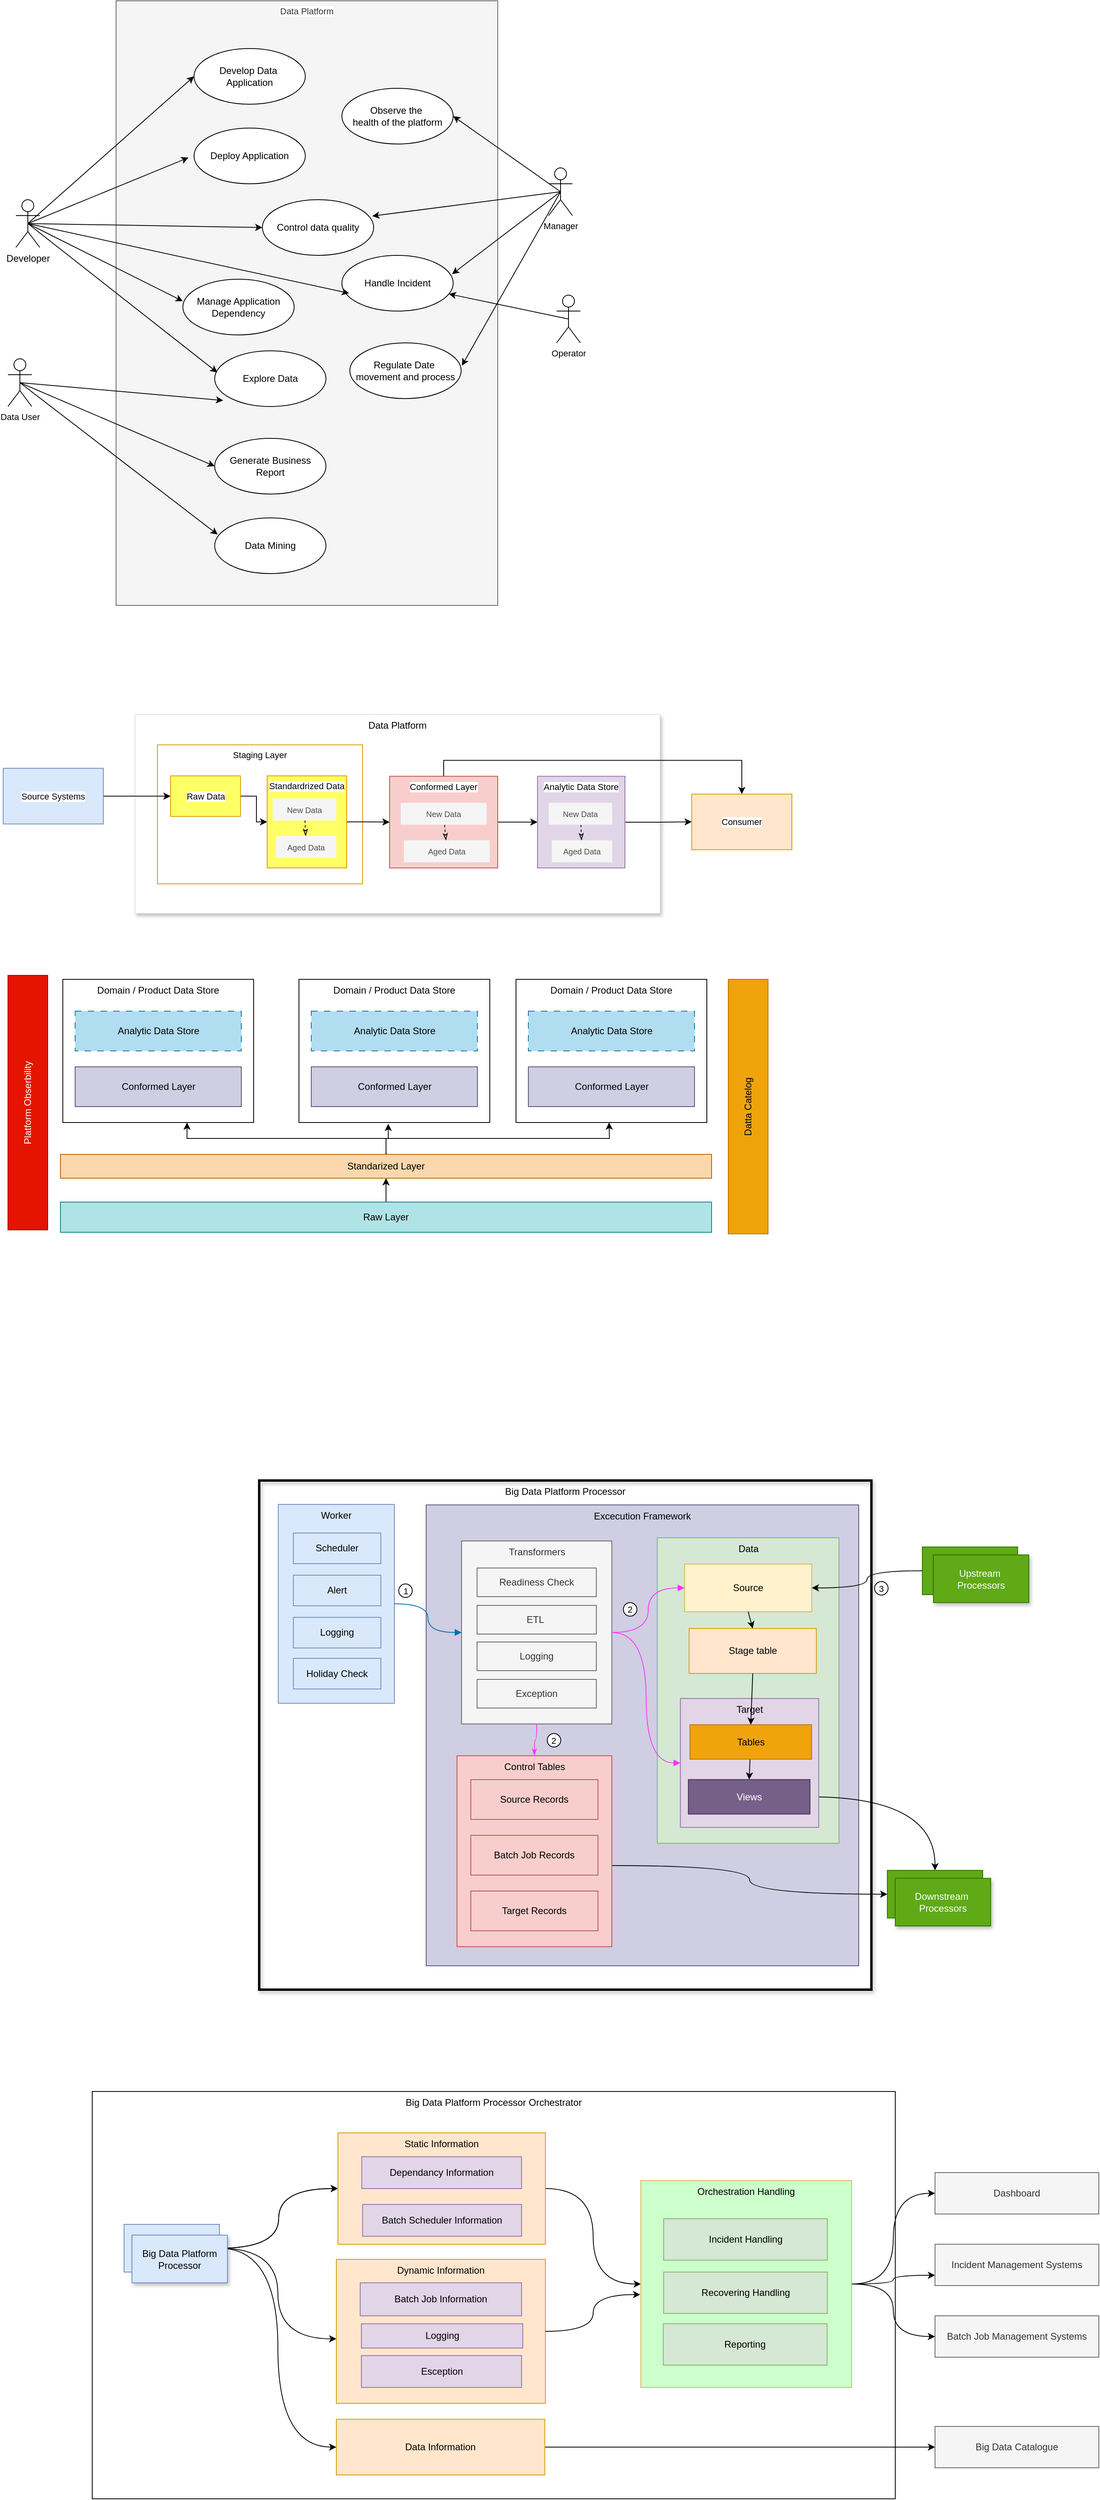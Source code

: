 <mxfile version="27.0.3">
  <diagram name="第 1 页" id="Cfy5hXthvsKqwcoe-ikN">
    <mxGraphModel dx="1500" dy="596" grid="1" gridSize="10" guides="1" tooltips="1" connect="1" arrows="1" fold="1" page="1" pageScale="1" pageWidth="827" pageHeight="1169" math="0" shadow="0">
      <root>
        <mxCell id="0" />
        <mxCell id="1" parent="0" />
        <mxCell id="tkd0JvgktnnyZnYoLTQt-20" value="Big Data Platform Processor Orchestrator" style="rounded=0;whiteSpace=wrap;html=1;verticalAlign=top;" vertex="1" parent="1">
          <mxGeometry x="160" y="2648" width="1010" height="512" as="geometry" />
        </mxCell>
        <mxCell id="3cbW1mIkxuYeC1IMrp6c-5" value="Big Data Platform Processor" style="rounded=0;whiteSpace=wrap;html=1;verticalAlign=top;fillColor=none;strokeWidth=3;shadow=1;glass=0;" parent="1" vertex="1">
          <mxGeometry x="370" y="1880" width="770" height="640" as="geometry" />
        </mxCell>
        <mxCell id="6UHVuaGrWCz1YnEDn-E8-2" value="Excecution Framework" style="rounded=0;whiteSpace=wrap;html=1;fillColor=#d0cee2;strokeColor=#56517e;verticalAlign=top;" parent="1" vertex="1">
          <mxGeometry x="580" y="1910.64" width="544.01" height="579.36" as="geometry" />
        </mxCell>
        <mxCell id="s3KDooNY9Id1NIxIKRfR-11" value="Data" style="rounded=0;whiteSpace=wrap;html=1;fillColor=#d5e8d4;strokeColor=#82b366;verticalAlign=top;" parent="1" vertex="1">
          <mxGeometry x="870.75" y="1952" width="228.5" height="384" as="geometry" />
        </mxCell>
        <mxCell id="LPsfI7QCcGYfZqU7F5Cg-12" value="Data Platform" style="rounded=0;whiteSpace=wrap;html=1;verticalAlign=top;strokeColor=#E6E6E6;shadow=1;" parent="1" vertex="1">
          <mxGeometry x="214" y="916.94" width="660" height="250" as="geometry" />
        </mxCell>
        <mxCell id="NjBOjvmUIAoxbCZeAJ4J-41" value="Staging Layer" style="whiteSpace=wrap;html=1;fontSize=11;fillColor=none;strokeColor=#d79b00;rounded=0;labelBackgroundColor=default;verticalAlign=top;" parent="1" vertex="1">
          <mxGeometry x="242" y="955.25" width="258" height="174.75" as="geometry" />
        </mxCell>
        <mxCell id="NjBOjvmUIAoxbCZeAJ4J-38" value="Data Platform" style="rounded=0;whiteSpace=wrap;html=1;fontFamily=Helvetica;fontSize=11;fontColor=#333333;labelBackgroundColor=default;fillColor=#f5f5f5;strokeColor=#666666;verticalAlign=top;" parent="1" vertex="1">
          <mxGeometry x="190" y="20" width="480" height="760" as="geometry" />
        </mxCell>
        <mxCell id="NjBOjvmUIAoxbCZeAJ4J-2" value="Develop Data&amp;nbsp;&lt;div&gt;Application&lt;br&gt;&lt;/div&gt;" style="ellipse;whiteSpace=wrap;html=1;" parent="1" vertex="1">
          <mxGeometry x="288" y="80" width="140" height="70" as="geometry" />
        </mxCell>
        <mxCell id="NjBOjvmUIAoxbCZeAJ4J-4" value="Observe the&amp;nbsp;&lt;div&gt;health of the platform&lt;/div&gt;" style="ellipse;whiteSpace=wrap;html=1;" parent="1" vertex="1">
          <mxGeometry x="474" y="130" width="140" height="70" as="geometry" />
        </mxCell>
        <mxCell id="NjBOjvmUIAoxbCZeAJ4J-7" style="rounded=0;orthogonalLoop=1;jettySize=auto;html=1;exitX=0.5;exitY=0.5;exitDx=0;exitDy=0;exitPerimeter=0;entryX=0;entryY=0.5;entryDx=0;entryDy=0;" parent="1" source="NjBOjvmUIAoxbCZeAJ4J-5" target="NjBOjvmUIAoxbCZeAJ4J-2" edge="1">
          <mxGeometry relative="1" as="geometry" />
        </mxCell>
        <mxCell id="NjBOjvmUIAoxbCZeAJ4J-27" style="edgeStyle=none;shape=connector;rounded=0;orthogonalLoop=1;jettySize=auto;html=1;exitX=0.5;exitY=0.5;exitDx=0;exitDy=0;exitPerimeter=0;entryX=0;entryY=0.5;entryDx=0;entryDy=0;strokeColor=default;align=center;verticalAlign=middle;fontFamily=Helvetica;fontSize=11;fontColor=default;labelBackgroundColor=default;endArrow=classic;" parent="1" source="NjBOjvmUIAoxbCZeAJ4J-5" target="NjBOjvmUIAoxbCZeAJ4J-25" edge="1">
          <mxGeometry relative="1" as="geometry" />
        </mxCell>
        <mxCell id="NjBOjvmUIAoxbCZeAJ4J-5" value="Developer" style="shape=umlActor;html=1;verticalLabelPosition=bottom;verticalAlign=top;align=center;" parent="1" vertex="1">
          <mxGeometry x="64" y="270" width="30" height="60" as="geometry" />
        </mxCell>
        <mxCell id="NjBOjvmUIAoxbCZeAJ4J-8" value="Deploy Application" style="ellipse;whiteSpace=wrap;html=1;" parent="1" vertex="1">
          <mxGeometry x="288" y="180" width="140" height="70" as="geometry" />
        </mxCell>
        <mxCell id="NjBOjvmUIAoxbCZeAJ4J-9" style="rounded=0;orthogonalLoop=1;jettySize=auto;html=1;exitX=0.5;exitY=0.5;exitDx=0;exitDy=0;exitPerimeter=0;entryX=-0.05;entryY=0.531;entryDx=0;entryDy=0;entryPerimeter=0;" parent="1" source="NjBOjvmUIAoxbCZeAJ4J-5" target="NjBOjvmUIAoxbCZeAJ4J-8" edge="1">
          <mxGeometry relative="1" as="geometry" />
        </mxCell>
        <mxCell id="NjBOjvmUIAoxbCZeAJ4J-11" style="edgeStyle=none;shape=connector;rounded=0;orthogonalLoop=1;jettySize=auto;html=1;exitX=0.5;exitY=0.5;exitDx=0;exitDy=0;exitPerimeter=0;entryX=1;entryY=0.5;entryDx=0;entryDy=0;strokeColor=default;align=center;verticalAlign=middle;fontFamily=Helvetica;fontSize=11;fontColor=default;labelBackgroundColor=default;endArrow=classic;" parent="1" source="NjBOjvmUIAoxbCZeAJ4J-10" target="NjBOjvmUIAoxbCZeAJ4J-4" edge="1">
          <mxGeometry relative="1" as="geometry" />
        </mxCell>
        <mxCell id="NjBOjvmUIAoxbCZeAJ4J-10" value="Manager" style="shape=umlActor;html=1;verticalLabelPosition=bottom;verticalAlign=top;align=center;fontFamily=Helvetica;fontSize=11;fontColor=default;labelBackgroundColor=default;" parent="1" vertex="1">
          <mxGeometry x="734" y="230" width="30" height="60" as="geometry" />
        </mxCell>
        <mxCell id="NjBOjvmUIAoxbCZeAJ4J-12" value="Handle Incident" style="ellipse;whiteSpace=wrap;html=1;" parent="1" vertex="1">
          <mxGeometry x="474" y="340" width="140" height="70" as="geometry" />
        </mxCell>
        <mxCell id="NjBOjvmUIAoxbCZeAJ4J-13" style="edgeStyle=none;shape=connector;rounded=0;orthogonalLoop=1;jettySize=auto;html=1;exitX=0.5;exitY=0.5;exitDx=0;exitDy=0;exitPerimeter=0;entryX=0.99;entryY=0.337;entryDx=0;entryDy=0;entryPerimeter=0;strokeColor=default;align=center;verticalAlign=middle;fontFamily=Helvetica;fontSize=11;fontColor=default;labelBackgroundColor=default;endArrow=classic;" parent="1" source="NjBOjvmUIAoxbCZeAJ4J-10" target="NjBOjvmUIAoxbCZeAJ4J-12" edge="1">
          <mxGeometry relative="1" as="geometry" />
        </mxCell>
        <mxCell id="NjBOjvmUIAoxbCZeAJ4J-14" style="edgeStyle=none;shape=connector;rounded=0;orthogonalLoop=1;jettySize=auto;html=1;exitX=0.5;exitY=0.5;exitDx=0;exitDy=0;exitPerimeter=0;entryX=0.064;entryY=0.68;entryDx=0;entryDy=0;entryPerimeter=0;strokeColor=default;align=center;verticalAlign=middle;fontFamily=Helvetica;fontSize=11;fontColor=default;labelBackgroundColor=default;endArrow=classic;" parent="1" source="NjBOjvmUIAoxbCZeAJ4J-5" target="NjBOjvmUIAoxbCZeAJ4J-12" edge="1">
          <mxGeometry relative="1" as="geometry" />
        </mxCell>
        <mxCell id="NjBOjvmUIAoxbCZeAJ4J-15" value="Operator" style="shape=umlActor;html=1;verticalLabelPosition=bottom;verticalAlign=top;align=center;fontFamily=Helvetica;fontSize=11;fontColor=default;labelBackgroundColor=default;" parent="1" vertex="1">
          <mxGeometry x="744" y="390" width="30" height="60" as="geometry" />
        </mxCell>
        <mxCell id="NjBOjvmUIAoxbCZeAJ4J-18" style="edgeStyle=none;shape=connector;rounded=0;orthogonalLoop=1;jettySize=auto;html=1;exitX=0.5;exitY=0.5;exitDx=0;exitDy=0;exitPerimeter=0;strokeColor=default;align=center;verticalAlign=middle;fontFamily=Helvetica;fontSize=11;fontColor=default;labelBackgroundColor=default;endArrow=classic;" parent="1" source="NjBOjvmUIAoxbCZeAJ4J-15" target="NjBOjvmUIAoxbCZeAJ4J-12" edge="1">
          <mxGeometry relative="1" as="geometry" />
        </mxCell>
        <mxCell id="NjBOjvmUIAoxbCZeAJ4J-30" style="edgeStyle=none;shape=connector;rounded=0;orthogonalLoop=1;jettySize=auto;html=1;exitX=0.5;exitY=0.5;exitDx=0;exitDy=0;exitPerimeter=0;entryX=0;entryY=0.5;entryDx=0;entryDy=0;strokeColor=default;align=center;verticalAlign=middle;fontFamily=Helvetica;fontSize=11;fontColor=default;labelBackgroundColor=default;endArrow=classic;" parent="1" source="NjBOjvmUIAoxbCZeAJ4J-19" target="NjBOjvmUIAoxbCZeAJ4J-29" edge="1">
          <mxGeometry relative="1" as="geometry" />
        </mxCell>
        <mxCell id="NjBOjvmUIAoxbCZeAJ4J-19" value="Data User" style="shape=umlActor;html=1;verticalLabelPosition=bottom;verticalAlign=top;align=center;fontFamily=Helvetica;fontSize=11;fontColor=default;labelBackgroundColor=default;" parent="1" vertex="1">
          <mxGeometry x="54" y="470" width="30" height="60" as="geometry" />
        </mxCell>
        <mxCell id="NjBOjvmUIAoxbCZeAJ4J-20" value="Explore Data" style="ellipse;whiteSpace=wrap;html=1;" parent="1" vertex="1">
          <mxGeometry x="314" y="460" width="140" height="70" as="geometry" />
        </mxCell>
        <mxCell id="NjBOjvmUIAoxbCZeAJ4J-21" style="edgeStyle=none;shape=connector;rounded=0;orthogonalLoop=1;jettySize=auto;html=1;exitX=0.5;exitY=0.5;exitDx=0;exitDy=0;exitPerimeter=0;entryX=0.024;entryY=0.389;entryDx=0;entryDy=0;entryPerimeter=0;strokeColor=default;align=center;verticalAlign=middle;fontFamily=Helvetica;fontSize=11;fontColor=default;labelBackgroundColor=default;endArrow=classic;" parent="1" source="NjBOjvmUIAoxbCZeAJ4J-5" target="NjBOjvmUIAoxbCZeAJ4J-20" edge="1">
          <mxGeometry relative="1" as="geometry" />
        </mxCell>
        <mxCell id="NjBOjvmUIAoxbCZeAJ4J-22" style="edgeStyle=none;shape=connector;rounded=0;orthogonalLoop=1;jettySize=auto;html=1;exitX=0.5;exitY=0.5;exitDx=0;exitDy=0;exitPerimeter=0;entryX=0.076;entryY=0.891;entryDx=0;entryDy=0;entryPerimeter=0;strokeColor=default;align=center;verticalAlign=middle;fontFamily=Helvetica;fontSize=11;fontColor=default;labelBackgroundColor=default;endArrow=classic;" parent="1" source="NjBOjvmUIAoxbCZeAJ4J-19" target="NjBOjvmUIAoxbCZeAJ4J-20" edge="1">
          <mxGeometry relative="1" as="geometry" />
        </mxCell>
        <mxCell id="NjBOjvmUIAoxbCZeAJ4J-23" value="Manage Application&lt;div&gt;Dependency&lt;/div&gt;" style="ellipse;whiteSpace=wrap;html=1;" parent="1" vertex="1">
          <mxGeometry x="274" y="370" width="140" height="70" as="geometry" />
        </mxCell>
        <mxCell id="NjBOjvmUIAoxbCZeAJ4J-24" style="edgeStyle=none;shape=connector;rounded=0;orthogonalLoop=1;jettySize=auto;html=1;exitX=0.5;exitY=0.5;exitDx=0;exitDy=0;exitPerimeter=0;entryX=-0.001;entryY=0.394;entryDx=0;entryDy=0;entryPerimeter=0;strokeColor=default;align=center;verticalAlign=middle;fontFamily=Helvetica;fontSize=11;fontColor=default;labelBackgroundColor=default;endArrow=classic;" parent="1" source="NjBOjvmUIAoxbCZeAJ4J-5" target="NjBOjvmUIAoxbCZeAJ4J-23" edge="1">
          <mxGeometry relative="1" as="geometry" />
        </mxCell>
        <mxCell id="NjBOjvmUIAoxbCZeAJ4J-25" value="Control data quality" style="ellipse;whiteSpace=wrap;html=1;" parent="1" vertex="1">
          <mxGeometry x="374" y="270" width="140" height="70" as="geometry" />
        </mxCell>
        <mxCell id="NjBOjvmUIAoxbCZeAJ4J-28" style="edgeStyle=none;shape=connector;rounded=0;orthogonalLoop=1;jettySize=auto;html=1;exitX=0.5;exitY=0.5;exitDx=0;exitDy=0;exitPerimeter=0;entryX=0.987;entryY=0.294;entryDx=0;entryDy=0;entryPerimeter=0;strokeColor=default;align=center;verticalAlign=middle;fontFamily=Helvetica;fontSize=11;fontColor=default;labelBackgroundColor=default;endArrow=classic;" parent="1" source="NjBOjvmUIAoxbCZeAJ4J-10" target="NjBOjvmUIAoxbCZeAJ4J-25" edge="1">
          <mxGeometry relative="1" as="geometry" />
        </mxCell>
        <mxCell id="NjBOjvmUIAoxbCZeAJ4J-29" value="Generate Business&lt;div&gt;Report&lt;/div&gt;" style="ellipse;whiteSpace=wrap;html=1;" parent="1" vertex="1">
          <mxGeometry x="314" y="570" width="140" height="70" as="geometry" />
        </mxCell>
        <mxCell id="NjBOjvmUIAoxbCZeAJ4J-31" value="Data Mining" style="ellipse;whiteSpace=wrap;html=1;" parent="1" vertex="1">
          <mxGeometry x="314" y="670" width="140" height="70" as="geometry" />
        </mxCell>
        <mxCell id="NjBOjvmUIAoxbCZeAJ4J-32" style="edgeStyle=none;shape=connector;rounded=0;orthogonalLoop=1;jettySize=auto;html=1;exitX=0.5;exitY=0.5;exitDx=0;exitDy=0;exitPerimeter=0;entryX=0.027;entryY=0.3;entryDx=0;entryDy=0;entryPerimeter=0;strokeColor=default;align=center;verticalAlign=middle;fontFamily=Helvetica;fontSize=11;fontColor=default;labelBackgroundColor=default;endArrow=classic;" parent="1" source="NjBOjvmUIAoxbCZeAJ4J-19" target="NjBOjvmUIAoxbCZeAJ4J-31" edge="1">
          <mxGeometry relative="1" as="geometry" />
        </mxCell>
        <mxCell id="NjBOjvmUIAoxbCZeAJ4J-33" value="Regulate Date&amp;nbsp;&lt;div&gt;movement and process&lt;/div&gt;" style="ellipse;whiteSpace=wrap;html=1;" parent="1" vertex="1">
          <mxGeometry x="484" y="450" width="140" height="70" as="geometry" />
        </mxCell>
        <mxCell id="NjBOjvmUIAoxbCZeAJ4J-34" style="edgeStyle=none;shape=connector;rounded=0;orthogonalLoop=1;jettySize=auto;html=1;exitX=0.5;exitY=0.5;exitDx=0;exitDy=0;exitPerimeter=0;entryX=1.007;entryY=0.409;entryDx=0;entryDy=0;entryPerimeter=0;strokeColor=default;align=center;verticalAlign=middle;fontFamily=Helvetica;fontSize=11;fontColor=default;labelBackgroundColor=default;endArrow=classic;" parent="1" source="NjBOjvmUIAoxbCZeAJ4J-10" target="NjBOjvmUIAoxbCZeAJ4J-33" edge="1">
          <mxGeometry relative="1" as="geometry" />
        </mxCell>
        <mxCell id="NjBOjvmUIAoxbCZeAJ4J-42" value="" style="edgeStyle=none;shape=connector;rounded=0;orthogonalLoop=1;jettySize=auto;html=1;strokeColor=default;align=center;verticalAlign=middle;fontFamily=Helvetica;fontSize=11;fontColor=default;labelBackgroundColor=default;endArrow=classic;entryX=0;entryY=0.5;entryDx=0;entryDy=0;exitX=1;exitY=0.5;exitDx=0;exitDy=0;" parent="1" source="NjBOjvmUIAoxbCZeAJ4J-39" target="LPsfI7QCcGYfZqU7F5Cg-1" edge="1">
          <mxGeometry relative="1" as="geometry" />
        </mxCell>
        <mxCell id="NjBOjvmUIAoxbCZeAJ4J-39" value="Source Systems" style="rounded=0;whiteSpace=wrap;html=1;fontFamily=Helvetica;fontSize=11;labelBackgroundColor=default;fillColor=#dae8fc;strokeColor=#6c8ebf;" parent="1" vertex="1">
          <mxGeometry x="48" y="984.75" width="126" height="70" as="geometry" />
        </mxCell>
        <mxCell id="LPsfI7QCcGYfZqU7F5Cg-3" style="edgeStyle=orthogonalEdgeStyle;rounded=0;orthogonalLoop=1;jettySize=auto;html=1;exitX=1;exitY=0.5;exitDx=0;exitDy=0;entryX=0;entryY=0.5;entryDx=0;entryDy=0;" parent="1" source="LPsfI7QCcGYfZqU7F5Cg-1" target="LPsfI7QCcGYfZqU7F5Cg-2" edge="1">
          <mxGeometry relative="1" as="geometry" />
        </mxCell>
        <mxCell id="LPsfI7QCcGYfZqU7F5Cg-1" value="Raw Data" style="whiteSpace=wrap;html=1;fontSize=11;fillColor=#FFFF66;strokeColor=#d79b00;rounded=0;labelBackgroundColor=default;verticalAlign=middle;" parent="1" vertex="1">
          <mxGeometry x="258.5" y="994.25" width="88" height="51" as="geometry" />
        </mxCell>
        <mxCell id="LPsfI7QCcGYfZqU7F5Cg-6" style="edgeStyle=orthogonalEdgeStyle;rounded=0;orthogonalLoop=1;jettySize=auto;html=1;exitX=1;exitY=0.5;exitDx=0;exitDy=0;entryX=0;entryY=0.5;entryDx=0;entryDy=0;" parent="1" source="LPsfI7QCcGYfZqU7F5Cg-2" target="LPsfI7QCcGYfZqU7F5Cg-5" edge="1">
          <mxGeometry relative="1" as="geometry" />
        </mxCell>
        <mxCell id="LPsfI7QCcGYfZqU7F5Cg-2" value="Standardrized Data" style="whiteSpace=wrap;html=1;fontSize=11;fillColor=#FFFF66;strokeColor=#d79b00;rounded=0;labelBackgroundColor=default;verticalAlign=top;" parent="1" vertex="1">
          <mxGeometry x="380" y="994.25" width="100" height="115.75" as="geometry" />
        </mxCell>
        <mxCell id="LPsfI7QCcGYfZqU7F5Cg-9" value="" style="edgeStyle=orthogonalEdgeStyle;rounded=0;orthogonalLoop=1;jettySize=auto;html=1;" parent="1" source="LPsfI7QCcGYfZqU7F5Cg-5" target="LPsfI7QCcGYfZqU7F5Cg-8" edge="1">
          <mxGeometry relative="1" as="geometry" />
        </mxCell>
        <mxCell id="LPsfI7QCcGYfZqU7F5Cg-13" style="edgeStyle=orthogonalEdgeStyle;rounded=0;orthogonalLoop=1;jettySize=auto;html=1;exitX=0.5;exitY=0;exitDx=0;exitDy=0;entryX=0.5;entryY=0;entryDx=0;entryDy=0;" parent="1" source="LPsfI7QCcGYfZqU7F5Cg-5" target="LPsfI7QCcGYfZqU7F5Cg-10" edge="1">
          <mxGeometry relative="1" as="geometry" />
        </mxCell>
        <mxCell id="LPsfI7QCcGYfZqU7F5Cg-5" value="Conformed Layer" style="rounded=0;whiteSpace=wrap;html=1;fontFamily=Helvetica;fontSize=11;labelBackgroundColor=default;fillColor=#f8cecc;strokeColor=#b85450;verticalAlign=top;" parent="1" vertex="1">
          <mxGeometry x="534" y="994.75" width="136" height="115.25" as="geometry" />
        </mxCell>
        <mxCell id="LPsfI7QCcGYfZqU7F5Cg-11" value="" style="edgeStyle=orthogonalEdgeStyle;rounded=0;orthogonalLoop=1;jettySize=auto;html=1;" parent="1" source="LPsfI7QCcGYfZqU7F5Cg-8" target="LPsfI7QCcGYfZqU7F5Cg-10" edge="1">
          <mxGeometry relative="1" as="geometry" />
        </mxCell>
        <mxCell id="LPsfI7QCcGYfZqU7F5Cg-8" value="Analytic Data Store" style="rounded=0;whiteSpace=wrap;html=1;fontFamily=Helvetica;fontSize=11;labelBackgroundColor=default;fillColor=#e1d5e7;strokeColor=#9673a6;verticalAlign=top;" parent="1" vertex="1">
          <mxGeometry x="720" y="994.75" width="110" height="115.25" as="geometry" />
        </mxCell>
        <mxCell id="LPsfI7QCcGYfZqU7F5Cg-10" value="Consumer" style="rounded=0;whiteSpace=wrap;html=1;fontFamily=Helvetica;fontSize=11;labelBackgroundColor=default;fillColor=#ffe6cc;strokeColor=#d79b00;" parent="1" vertex="1">
          <mxGeometry x="914" y="1017.13" width="126" height="70" as="geometry" />
        </mxCell>
        <mxCell id="LPsfI7QCcGYfZqU7F5Cg-20" value="" style="group" parent="1" vertex="1" connectable="0">
          <mxGeometry x="123" y="1250" width="240" height="180" as="geometry" />
        </mxCell>
        <mxCell id="LPsfI7QCcGYfZqU7F5Cg-19" value="Domain / Product Data Store" style="rounded=0;whiteSpace=wrap;html=1;verticalAlign=top;" parent="LPsfI7QCcGYfZqU7F5Cg-20" vertex="1">
          <mxGeometry width="240" height="180" as="geometry" />
        </mxCell>
        <mxCell id="LPsfI7QCcGYfZqU7F5Cg-16" value="Analytic Data Store" style="rounded=1;whiteSpace=wrap;html=1;arcSize=0;fillColor=#b1ddf0;strokeColor=#10739e;dashed=1;dashPattern=8 8;" parent="LPsfI7QCcGYfZqU7F5Cg-20" vertex="1">
          <mxGeometry x="15.5" y="40" width="209" height="50" as="geometry" />
        </mxCell>
        <mxCell id="LPsfI7QCcGYfZqU7F5Cg-17" value="Conformed Layer" style="rounded=1;whiteSpace=wrap;html=1;arcSize=0;fillColor=#d0cee2;strokeColor=#56517e;" parent="LPsfI7QCcGYfZqU7F5Cg-20" vertex="1">
          <mxGeometry x="15.5" y="110" width="209" height="50" as="geometry" />
        </mxCell>
        <mxCell id="LPsfI7QCcGYfZqU7F5Cg-23" style="edgeStyle=orthogonalEdgeStyle;rounded=0;orthogonalLoop=1;jettySize=auto;html=1;entryX=0.5;entryY=1;entryDx=0;entryDy=0;" parent="1" source="LPsfI7QCcGYfZqU7F5Cg-21" target="LPsfI7QCcGYfZqU7F5Cg-22" edge="1">
          <mxGeometry relative="1" as="geometry" />
        </mxCell>
        <mxCell id="LPsfI7QCcGYfZqU7F5Cg-21" value="Raw Layer" style="rounded=0;whiteSpace=wrap;html=1;fillColor=#b0e3e6;strokeColor=#0e8088;" parent="1" vertex="1">
          <mxGeometry x="120" y="1530" width="819" height="38" as="geometry" />
        </mxCell>
        <mxCell id="LPsfI7QCcGYfZqU7F5Cg-32" style="edgeStyle=orthogonalEdgeStyle;rounded=0;orthogonalLoop=1;jettySize=auto;html=1;entryX=0.468;entryY=1.009;entryDx=0;entryDy=0;entryPerimeter=0;" parent="1" source="LPsfI7QCcGYfZqU7F5Cg-22" target="LPsfI7QCcGYfZqU7F5Cg-25" edge="1">
          <mxGeometry relative="1" as="geometry">
            <mxPoint x="541" y="1440" as="targetPoint" />
          </mxGeometry>
        </mxCell>
        <mxCell id="LPsfI7QCcGYfZqU7F5Cg-36" style="edgeStyle=orthogonalEdgeStyle;rounded=0;orthogonalLoop=1;jettySize=auto;html=1;" parent="1" source="LPsfI7QCcGYfZqU7F5Cg-22" edge="1">
          <mxGeometry relative="1" as="geometry">
            <mxPoint x="810" y="1430" as="targetPoint" />
          </mxGeometry>
        </mxCell>
        <mxCell id="LPsfI7QCcGYfZqU7F5Cg-22" value="Standarized Layer" style="rounded=0;whiteSpace=wrap;html=1;fillColor=#fad7ac;strokeColor=#b46504;" parent="1" vertex="1">
          <mxGeometry x="120" y="1470" width="819" height="30" as="geometry" />
        </mxCell>
        <mxCell id="LPsfI7QCcGYfZqU7F5Cg-24" value="" style="group" parent="1" vertex="1" connectable="0">
          <mxGeometry x="420" y="1250" width="240" height="180" as="geometry" />
        </mxCell>
        <mxCell id="LPsfI7QCcGYfZqU7F5Cg-25" value="Domain / Product Data Store" style="rounded=0;whiteSpace=wrap;html=1;verticalAlign=top;" parent="LPsfI7QCcGYfZqU7F5Cg-24" vertex="1">
          <mxGeometry width="240" height="180" as="geometry" />
        </mxCell>
        <mxCell id="LPsfI7QCcGYfZqU7F5Cg-26" value="Analytic Data Store" style="rounded=1;whiteSpace=wrap;html=1;arcSize=0;fillColor=#b1ddf0;strokeColor=#10739e;dashed=1;dashPattern=8 8;" parent="LPsfI7QCcGYfZqU7F5Cg-24" vertex="1">
          <mxGeometry x="15.5" y="40" width="209" height="50" as="geometry" />
        </mxCell>
        <mxCell id="LPsfI7QCcGYfZqU7F5Cg-27" value="Conformed Layer" style="rounded=1;whiteSpace=wrap;html=1;arcSize=0;fillColor=#d0cee2;strokeColor=#56517e;" parent="LPsfI7QCcGYfZqU7F5Cg-24" vertex="1">
          <mxGeometry x="15.5" y="110" width="209" height="50" as="geometry" />
        </mxCell>
        <mxCell id="LPsfI7QCcGYfZqU7F5Cg-28" value="" style="group" parent="1" vertex="1" connectable="0">
          <mxGeometry x="693" y="1250" width="240" height="180" as="geometry" />
        </mxCell>
        <mxCell id="LPsfI7QCcGYfZqU7F5Cg-29" value="Domain / Product Data Store" style="rounded=0;whiteSpace=wrap;html=1;verticalAlign=top;" parent="LPsfI7QCcGYfZqU7F5Cg-28" vertex="1">
          <mxGeometry width="240" height="180" as="geometry" />
        </mxCell>
        <mxCell id="LPsfI7QCcGYfZqU7F5Cg-30" value="Analytic Data Store" style="rounded=1;whiteSpace=wrap;html=1;arcSize=0;fillColor=#b1ddf0;strokeColor=#10739e;dashed=1;dashPattern=8 8;" parent="LPsfI7QCcGYfZqU7F5Cg-28" vertex="1">
          <mxGeometry x="15.5" y="40" width="209" height="50" as="geometry" />
        </mxCell>
        <mxCell id="LPsfI7QCcGYfZqU7F5Cg-31" value="Conformed Layer" style="rounded=1;whiteSpace=wrap;html=1;arcSize=0;fillColor=#d0cee2;strokeColor=#56517e;" parent="LPsfI7QCcGYfZqU7F5Cg-28" vertex="1">
          <mxGeometry x="15.5" y="110" width="209" height="50" as="geometry" />
        </mxCell>
        <mxCell id="LPsfI7QCcGYfZqU7F5Cg-33" style="edgeStyle=orthogonalEdgeStyle;rounded=0;orthogonalLoop=1;jettySize=auto;html=1;entryX=0.651;entryY=1;entryDx=0;entryDy=0;entryPerimeter=0;" parent="1" source="LPsfI7QCcGYfZqU7F5Cg-22" target="LPsfI7QCcGYfZqU7F5Cg-19" edge="1">
          <mxGeometry relative="1" as="geometry" />
        </mxCell>
        <mxCell id="j3WEXR2PitJm0SyK6Ta7-4" style="rounded=0;orthogonalLoop=1;jettySize=auto;html=1;dashed=1;endArrow=classicThin;endFill=0;" parent="1" source="j3WEXR2PitJm0SyK6Ta7-1" target="j3WEXR2PitJm0SyK6Ta7-2" edge="1">
          <mxGeometry relative="1" as="geometry" />
        </mxCell>
        <mxCell id="j3WEXR2PitJm0SyK6Ta7-1" value="New Data" style="rounded=0;whiteSpace=wrap;html=1;fillColor=#f5f5f5;fontColor=#4D4D4D;strokeColor=none;fontSize=10;" parent="1" vertex="1">
          <mxGeometry x="548" y="1028.13" width="108" height="27.62" as="geometry" />
        </mxCell>
        <mxCell id="j3WEXR2PitJm0SyK6Ta7-2" value="Aged Data" style="rounded=0;whiteSpace=wrap;html=1;fillColor=#f5f5f5;fontColor=#4D4D4D;strokeColor=none;fontSize=10;" parent="1" vertex="1">
          <mxGeometry x="552" y="1075.25" width="108" height="27.62" as="geometry" />
        </mxCell>
        <mxCell id="j3WEXR2PitJm0SyK6Ta7-5" style="rounded=0;orthogonalLoop=1;jettySize=auto;html=1;dashed=1;endArrow=classicThin;endFill=0;" parent="1" source="j3WEXR2PitJm0SyK6Ta7-6" target="j3WEXR2PitJm0SyK6Ta7-7" edge="1">
          <mxGeometry relative="1" as="geometry" />
        </mxCell>
        <mxCell id="j3WEXR2PitJm0SyK6Ta7-6" value="New Data" style="rounded=0;whiteSpace=wrap;html=1;fillColor=#f5f5f5;fontColor=#4D4D4D;strokeColor=none;fontSize=10;" parent="1" vertex="1">
          <mxGeometry x="387" y="1022.69" width="80" height="27.62" as="geometry" />
        </mxCell>
        <mxCell id="j3WEXR2PitJm0SyK6Ta7-7" value="Aged Data" style="rounded=0;whiteSpace=wrap;html=1;fillColor=#f5f5f5;fontColor=#4D4D4D;strokeColor=none;fontSize=10;" parent="1" vertex="1">
          <mxGeometry x="391" y="1069.81" width="76" height="27.62" as="geometry" />
        </mxCell>
        <mxCell id="j3WEXR2PitJm0SyK6Ta7-8" style="rounded=0;orthogonalLoop=1;jettySize=auto;html=1;dashed=1;endArrow=classicThin;endFill=0;" parent="1" source="j3WEXR2PitJm0SyK6Ta7-9" target="j3WEXR2PitJm0SyK6Ta7-10" edge="1">
          <mxGeometry relative="1" as="geometry" />
        </mxCell>
        <mxCell id="j3WEXR2PitJm0SyK6Ta7-9" value="New Data" style="rounded=0;whiteSpace=wrap;html=1;fillColor=#f5f5f5;fontColor=#4D4D4D;strokeColor=none;fontSize=10;" parent="1" vertex="1">
          <mxGeometry x="734" y="1028.13" width="80" height="27.62" as="geometry" />
        </mxCell>
        <mxCell id="j3WEXR2PitJm0SyK6Ta7-10" value="Aged Data" style="rounded=0;whiteSpace=wrap;html=1;fillColor=#f5f5f5;fontColor=#4D4D4D;strokeColor=none;fontSize=10;" parent="1" vertex="1">
          <mxGeometry x="738" y="1075.25" width="76" height="27.62" as="geometry" />
        </mxCell>
        <mxCell id="j3WEXR2PitJm0SyK6Ta7-11" value="Datta Catelog" style="rounded=0;whiteSpace=wrap;html=1;rotation=-90;fillColor=#f0a30a;fontColor=#000000;strokeColor=#BD7000;" parent="1" vertex="1">
          <mxGeometry x="825" y="1385" width="320" height="50" as="geometry" />
        </mxCell>
        <mxCell id="3cbW1mIkxuYeC1IMrp6c-1" value="Worker" style="rounded=0;whiteSpace=wrap;html=1;fillColor=#dae8fc;strokeColor=#6c8ebf;verticalAlign=top;" parent="1" vertex="1">
          <mxGeometry x="394" y="1910" width="146" height="250" as="geometry" />
        </mxCell>
        <mxCell id="3cbW1mIkxuYeC1IMrp6c-2" value="Transformers" style="rounded=0;whiteSpace=wrap;html=1;fillColor=#f5f5f5;strokeColor=#666666;fontColor=#333333;verticalAlign=top;" parent="1" vertex="1">
          <mxGeometry x="624.5" y="1956" width="189" height="230" as="geometry" />
        </mxCell>
        <mxCell id="3cbW1mIkxuYeC1IMrp6c-3" value="Source" style="rounded=0;whiteSpace=wrap;html=1;fillColor=#fff2cc;strokeColor=#d6b656;" parent="1" vertex="1">
          <mxGeometry x="905" y="1985" width="160" height="60" as="geometry" />
        </mxCell>
        <mxCell id="3cbW1mIkxuYeC1IMrp6c-22" style="edgeStyle=orthogonalEdgeStyle;shape=connector;rounded=0;orthogonalLoop=1;jettySize=auto;html=1;exitX=0.997;exitY=0.575;exitDx=0;exitDy=0;entryX=0;entryY=0.5;entryDx=0;entryDy=0;strokeColor=#000000;align=center;verticalAlign=middle;fontFamily=Helvetica;fontSize=11;fontColor=default;labelBackgroundColor=default;endArrow=classic;exitPerimeter=0;curved=1;" parent="1" source="3cbW1mIkxuYeC1IMrp6c-17" target="3cbW1mIkxuYeC1IMrp6c-18" edge="1">
          <mxGeometry relative="1" as="geometry" />
        </mxCell>
        <mxCell id="3cbW1mIkxuYeC1IMrp6c-17" value="Control Tables" style="rounded=0;whiteSpace=wrap;html=1;fillColor=#f8cecc;strokeColor=#b85450;verticalAlign=top;" parent="1" vertex="1">
          <mxGeometry x="618.755" y="2226" width="194.75" height="240" as="geometry" />
        </mxCell>
        <mxCell id="3cbW1mIkxuYeC1IMrp6c-29" value="" style="edgeStyle=none;shape=connector;rounded=0;orthogonalLoop=1;jettySize=auto;html=1;exitX=0.5;exitY=1;exitDx=0;exitDy=0;entryX=0.5;entryY=0;entryDx=0;entryDy=0;strokeColor=#000000;align=center;verticalAlign=middle;fontFamily=Helvetica;fontSize=11;fontColor=default;labelBackgroundColor=default;endArrow=classic;" parent="1" source="3cbW1mIkxuYeC1IMrp6c-3" target="3cbW1mIkxuYeC1IMrp6c-28" edge="1">
          <mxGeometry relative="1" as="geometry">
            <mxPoint x="977.75" y="2230" as="sourcePoint" />
            <mxPoint x="981.75" y="2381" as="targetPoint" />
          </mxGeometry>
        </mxCell>
        <mxCell id="3cbW1mIkxuYeC1IMrp6c-28" value="Stage table" style="rounded=0;whiteSpace=wrap;html=1;fillColor=#ffe6cc;strokeColor=#d79b00;" parent="1" vertex="1">
          <mxGeometry x="910.75" y="2066" width="160" height="56.5" as="geometry" />
        </mxCell>
        <mxCell id="3cbW1mIkxuYeC1IMrp6c-51" value="" style="group" parent="1" vertex="1" connectable="0">
          <mxGeometry x="554" y="1950" width="17" height="30" as="geometry" />
        </mxCell>
        <mxCell id="3cbW1mIkxuYeC1IMrp6c-8" style="edgeStyle=orthogonalEdgeStyle;rounded=0;orthogonalLoop=1;jettySize=auto;html=1;exitX=1;exitY=0.5;exitDx=0;exitDy=0;entryX=0;entryY=0.5;entryDx=0;entryDy=0;strokeColor=#006EAF;endArrow=block;startFill=0;endFill=1;fillColor=#1ba1e2;curved=1;" parent="3cbW1mIkxuYeC1IMrp6c-51" source="3cbW1mIkxuYeC1IMrp6c-1" target="3cbW1mIkxuYeC1IMrp6c-2" edge="1">
          <mxGeometry relative="1" as="geometry" />
        </mxCell>
        <mxCell id="3cbW1mIkxuYeC1IMrp6c-57" value="" style="group" parent="1" vertex="1" connectable="0">
          <mxGeometry x="1204" y="1963.5" width="134" height="70" as="geometry" />
        </mxCell>
        <mxCell id="3cbW1mIkxuYeC1IMrp6c-24" value="Upstream&amp;nbsp;&lt;br&gt;Processors" style="rounded=0;whiteSpace=wrap;html=1;fillColor=#60a917;strokeColor=#2D7600;fontColor=#ffffff;" parent="3cbW1mIkxuYeC1IMrp6c-57" vertex="1">
          <mxGeometry width="120" height="60" as="geometry" />
        </mxCell>
        <mxCell id="3cbW1mIkxuYeC1IMrp6c-38" value="Upstream&amp;nbsp;&lt;br&gt;Processors" style="rounded=0;whiteSpace=wrap;html=1;fillColor=#60a917;strokeColor=#2D7600;fontColor=#ffffff;shadow=1;" parent="3cbW1mIkxuYeC1IMrp6c-57" vertex="1">
          <mxGeometry x="14" y="10" width="120" height="60" as="geometry" />
        </mxCell>
        <mxCell id="3cbW1mIkxuYeC1IMrp6c-10" style="edgeStyle=orthogonalEdgeStyle;shape=connector;rounded=0;orthogonalLoop=1;jettySize=auto;html=1;exitX=1;exitY=0.5;exitDx=0;exitDy=0;entryX=0;entryY=0.5;entryDx=0;entryDy=0;strokeColor=#FF33FF;align=center;verticalAlign=middle;fontFamily=Helvetica;fontSize=11;fontColor=default;labelBackgroundColor=default;endArrow=block;startFill=0;endFill=1;curved=1;" parent="1" source="3cbW1mIkxuYeC1IMrp6c-2" target="3cbW1mIkxuYeC1IMrp6c-4" edge="1">
          <mxGeometry relative="1" as="geometry" />
        </mxCell>
        <mxCell id="3cbW1mIkxuYeC1IMrp6c-59" value="" style="group" parent="1" vertex="1" connectable="0">
          <mxGeometry x="1144" y="2007" width="17" height="17" as="geometry" />
        </mxCell>
        <mxCell id="3cbW1mIkxuYeC1IMrp6c-25" style="edgeStyle=orthogonalEdgeStyle;shape=connector;rounded=0;orthogonalLoop=1;jettySize=auto;html=1;entryX=1;entryY=0.5;entryDx=0;entryDy=0;strokeColor=#000000;align=center;verticalAlign=middle;fontFamily=Helvetica;fontSize=11;fontColor=default;labelBackgroundColor=default;endArrow=classic;curved=1;" parent="3cbW1mIkxuYeC1IMrp6c-59" source="3cbW1mIkxuYeC1IMrp6c-24" target="3cbW1mIkxuYeC1IMrp6c-3" edge="1">
          <mxGeometry relative="1" as="geometry" />
        </mxCell>
        <mxCell id="3cbW1mIkxuYeC1IMrp6c-37" value="3" style="ellipse;whiteSpace=wrap;html=1;aspect=fixed;fontFamily=Helvetica;fontSize=11;fontColor=default;labelBackgroundColor=default;" parent="3cbW1mIkxuYeC1IMrp6c-59" vertex="1">
          <mxGeometry width="17" height="17" as="geometry" />
        </mxCell>
        <mxCell id="3cbW1mIkxuYeC1IMrp6c-35" value="2" style="ellipse;whiteSpace=wrap;html=1;aspect=fixed;fontFamily=Helvetica;fontSize=11;fontColor=default;labelBackgroundColor=default;" parent="1" vertex="1">
          <mxGeometry x="828" y="2033.5" width="17" height="17" as="geometry" />
        </mxCell>
        <mxCell id="3cbW1mIkxuYeC1IMrp6c-9" style="rounded=0;orthogonalLoop=1;jettySize=auto;html=1;exitX=1;exitY=0.5;exitDx=0;exitDy=0;entryX=0;entryY=0.5;entryDx=0;entryDy=0;strokeColor=#FF33FF;edgeStyle=orthogonalEdgeStyle;endArrow=block;startFill=0;endFill=1;curved=1;" parent="1" source="3cbW1mIkxuYeC1IMrp6c-2" target="3cbW1mIkxuYeC1IMrp6c-3" edge="1">
          <mxGeometry relative="1" as="geometry" />
        </mxCell>
        <mxCell id="3cbW1mIkxuYeC1IMrp6c-36" value="2" style="ellipse;whiteSpace=wrap;html=1;aspect=fixed;fontFamily=Helvetica;fontSize=11;fontColor=default;labelBackgroundColor=default;" parent="1" vertex="1">
          <mxGeometry x="732.25" y="2198" width="17" height="17" as="geometry" />
        </mxCell>
        <mxCell id="3cbW1mIkxuYeC1IMrp6c-21" style="edgeStyle=orthogonalEdgeStyle;shape=connector;rounded=0;orthogonalLoop=1;jettySize=auto;html=1;entryX=0.5;entryY=0;entryDx=0;entryDy=0;strokeColor=#FF33FF;align=center;verticalAlign=middle;fontFamily=Helvetica;fontSize=11;fontColor=default;labelBackgroundColor=default;endArrow=classicThin;startFill=0;endFill=1;exitX=0.5;exitY=1;exitDx=0;exitDy=0;curved=1;" parent="1" source="3cbW1mIkxuYeC1IMrp6c-2" target="3cbW1mIkxuYeC1IMrp6c-17" edge="1">
          <mxGeometry relative="1" as="geometry">
            <mxPoint x="884" y="2250" as="sourcePoint" />
            <mxPoint x="924" y="2363" as="targetPoint" />
          </mxGeometry>
        </mxCell>
        <mxCell id="3cbW1mIkxuYeC1IMrp6c-67" value="" style="group" parent="1" vertex="1" connectable="0">
          <mxGeometry x="644" y="1962" width="480.01" height="490" as="geometry" />
        </mxCell>
        <mxCell id="3cbW1mIkxuYeC1IMrp6c-40" value="Readiness Check" style="rounded=0;whiteSpace=wrap;html=1;fillColor=#f5f5f5;strokeColor=#666666;fontColor=#333333;" parent="3cbW1mIkxuYeC1IMrp6c-67" vertex="1">
          <mxGeometry y="28" width="150" height="36" as="geometry" />
        </mxCell>
        <mxCell id="3cbW1mIkxuYeC1IMrp6c-61" value="ETL&amp;nbsp;" style="rounded=0;whiteSpace=wrap;html=1;fillColor=#f5f5f5;strokeColor=#666666;fontColor=#333333;" parent="3cbW1mIkxuYeC1IMrp6c-67" vertex="1">
          <mxGeometry y="75" width="150" height="36" as="geometry" />
        </mxCell>
        <mxCell id="3cbW1mIkxuYeC1IMrp6c-65" value="Logging" style="rounded=0;whiteSpace=wrap;html=1;fillColor=#f5f5f5;strokeColor=#666666;fontColor=#333333;" parent="3cbW1mIkxuYeC1IMrp6c-67" vertex="1">
          <mxGeometry y="121" width="150" height="36" as="geometry" />
        </mxCell>
        <mxCell id="3cbW1mIkxuYeC1IMrp6c-66" value="Exception" style="rounded=0;whiteSpace=wrap;html=1;fillColor=#f5f5f5;strokeColor=#666666;fontColor=#333333;" parent="3cbW1mIkxuYeC1IMrp6c-67" vertex="1">
          <mxGeometry y="168" width="150" height="36" as="geometry" />
        </mxCell>
        <mxCell id="3cbW1mIkxuYeC1IMrp6c-69" value="" style="group;fillColor=#f8cecc;strokeColor=none;" parent="1" vertex="1" connectable="0">
          <mxGeometry x="636.13" y="2256" width="160" height="190" as="geometry" />
        </mxCell>
        <mxCell id="3cbW1mIkxuYeC1IMrp6c-70" value="Source Records" style="rounded=0;whiteSpace=wrap;html=1;fillColor=#f8cecc;strokeColor=#b85450;verticalAlign=middle;" parent="3cbW1mIkxuYeC1IMrp6c-69" vertex="1">
          <mxGeometry width="160" height="50" as="geometry" />
        </mxCell>
        <mxCell id="3cbW1mIkxuYeC1IMrp6c-71" value="Batch Job Records" style="rounded=0;whiteSpace=wrap;html=1;fillColor=#f8cecc;strokeColor=#b85450;verticalAlign=middle;" parent="3cbW1mIkxuYeC1IMrp6c-69" vertex="1">
          <mxGeometry y="70" width="160" height="50" as="geometry" />
        </mxCell>
        <mxCell id="3cbW1mIkxuYeC1IMrp6c-72" value="Target Records" style="rounded=0;whiteSpace=wrap;html=1;fillColor=#f8cecc;strokeColor=#b85450;verticalAlign=middle;" parent="3cbW1mIkxuYeC1IMrp6c-69" vertex="1">
          <mxGeometry y="140" width="160" height="50" as="geometry" />
        </mxCell>
        <mxCell id="3cbW1mIkxuYeC1IMrp6c-75" value="" style="group" parent="1" vertex="1" connectable="0">
          <mxGeometry x="1160" y="2370" width="130" height="70" as="geometry" />
        </mxCell>
        <mxCell id="3cbW1mIkxuYeC1IMrp6c-18" value="Downstream&amp;nbsp;&lt;br&gt;Processors" style="rounded=0;whiteSpace=wrap;html=1;fillColor=#60a917;strokeColor=#2D7600;fontColor=#ffffff;" parent="3cbW1mIkxuYeC1IMrp6c-75" vertex="1">
          <mxGeometry width="120" height="60" as="geometry" />
        </mxCell>
        <mxCell id="3cbW1mIkxuYeC1IMrp6c-39" value="Downstream&amp;nbsp;&lt;br&gt;Processors" style="rounded=0;whiteSpace=wrap;html=1;fillColor=#60a917;strokeColor=#2D7600;fontColor=#ffffff;shadow=1;" parent="3cbW1mIkxuYeC1IMrp6c-75" vertex="1">
          <mxGeometry x="10" y="10" width="120" height="60" as="geometry" />
        </mxCell>
        <mxCell id="3cbW1mIkxuYeC1IMrp6c-76" value="Platform Obserbility" style="rounded=0;whiteSpace=wrap;html=1;rotation=-90;fillColor=#e51400;fontColor=#ffffff;strokeColor=#B20000;" parent="1" vertex="1">
          <mxGeometry x="-81" y="1380" width="320" height="50" as="geometry" />
        </mxCell>
        <mxCell id="s3KDooNY9Id1NIxIKRfR-1" value="Alert" style="rounded=0;whiteSpace=wrap;html=1;fillColor=#dae8fc;strokeColor=#6c8ebf;" parent="1" vertex="1">
          <mxGeometry x="413" y="1999" width="110" height="38.5" as="geometry" />
        </mxCell>
        <mxCell id="s3KDooNY9Id1NIxIKRfR-2" value="Scheduler" style="rounded=0;whiteSpace=wrap;html=1;fillColor=#dae8fc;strokeColor=#6c8ebf;" parent="1" vertex="1">
          <mxGeometry x="413" y="1946" width="110" height="38.5" as="geometry" />
        </mxCell>
        <mxCell id="s3KDooNY9Id1NIxIKRfR-3" value="Holiday Check" style="rounded=0;whiteSpace=wrap;html=1;fillColor=#dae8fc;strokeColor=#6c8ebf;" parent="1" vertex="1">
          <mxGeometry x="413" y="2103.5" width="110" height="38.5" as="geometry" />
        </mxCell>
        <mxCell id="s3KDooNY9Id1NIxIKRfR-4" value="Logging" style="rounded=0;whiteSpace=wrap;html=1;fillColor=#dae8fc;strokeColor=#6c8ebf;" parent="1" vertex="1">
          <mxGeometry x="413" y="2052" width="110" height="38.5" as="geometry" />
        </mxCell>
        <mxCell id="3cbW1mIkxuYeC1IMrp6c-30" value="1" style="ellipse;whiteSpace=wrap;html=1;aspect=fixed;fontFamily=Helvetica;fontSize=11;fontColor=default;labelBackgroundColor=default;" parent="1" vertex="1">
          <mxGeometry x="545.5" y="2010" width="17" height="17" as="geometry" />
        </mxCell>
        <mxCell id="3cbW1mIkxuYeC1IMrp6c-23" style="edgeStyle=orthogonalEdgeStyle;shape=connector;rounded=0;orthogonalLoop=1;jettySize=auto;html=1;entryX=0.5;entryY=0;entryDx=0;entryDy=0;strokeColor=#000000;align=center;verticalAlign=middle;fontFamily=Helvetica;fontSize=11;fontColor=default;labelBackgroundColor=default;endArrow=classic;curved=1;" parent="1" source="3cbW1mIkxuYeC1IMrp6c-13" target="3cbW1mIkxuYeC1IMrp6c-18" edge="1">
          <mxGeometry relative="1" as="geometry" />
        </mxCell>
        <mxCell id="3cbW1mIkxuYeC1IMrp6c-15" style="edgeStyle=none;shape=connector;rounded=0;orthogonalLoop=1;jettySize=auto;html=1;exitX=0.5;exitY=0;exitDx=0;exitDy=0;entryX=0.5;entryY=0;entryDx=0;entryDy=0;strokeColor=default;align=center;verticalAlign=middle;fontFamily=Helvetica;fontSize=11;fontColor=default;labelBackgroundColor=default;endArrow=classic;" parent="1" source="3cbW1mIkxuYeC1IMrp6c-4" target="3cbW1mIkxuYeC1IMrp6c-12" edge="1">
          <mxGeometry relative="1" as="geometry" />
        </mxCell>
        <mxCell id="3cbW1mIkxuYeC1IMrp6c-4" value="Target" style="rounded=0;whiteSpace=wrap;html=1;fillColor=#e1d5e7;strokeColor=#9673a6;verticalAlign=top;" parent="1" vertex="1">
          <mxGeometry x="899.75" y="2154" width="174" height="162" as="geometry" />
        </mxCell>
        <mxCell id="3cbW1mIkxuYeC1IMrp6c-14" style="edgeStyle=none;shape=connector;rounded=0;orthogonalLoop=1;jettySize=auto;html=1;entryX=0.5;entryY=0;entryDx=0;entryDy=0;strokeColor=#000000;align=center;verticalAlign=middle;fontFamily=Helvetica;fontSize=11;fontColor=default;labelBackgroundColor=default;endArrow=classic;" parent="1" source="3cbW1mIkxuYeC1IMrp6c-12" target="3cbW1mIkxuYeC1IMrp6c-13" edge="1">
          <mxGeometry relative="1" as="geometry" />
        </mxCell>
        <mxCell id="3cbW1mIkxuYeC1IMrp6c-12" value="Tables" style="rounded=0;whiteSpace=wrap;html=1;fillColor=#f0a30a;strokeColor=#BD7000;verticalAlign=middle;fontColor=#000000;" parent="1" vertex="1">
          <mxGeometry x="911.75" y="2186.952" width="153.0" height="43.373" as="geometry" />
        </mxCell>
        <mxCell id="3cbW1mIkxuYeC1IMrp6c-13" value="Views" style="rounded=0;whiteSpace=wrap;html=1;fillColor=#76608a;strokeColor=#432D57;verticalAlign=middle;fontColor=#ffffff;" parent="1" vertex="1">
          <mxGeometry x="909.75" y="2255.94" width="153.0" height="43.373" as="geometry" />
        </mxCell>
        <mxCell id="3cbW1mIkxuYeC1IMrp6c-11" style="edgeStyle=none;shape=connector;rounded=0;orthogonalLoop=1;jettySize=auto;html=1;exitX=0.5;exitY=1;exitDx=0;exitDy=0;entryX=0.5;entryY=0;entryDx=0;entryDy=0;strokeColor=#000000;align=center;verticalAlign=middle;fontFamily=Helvetica;fontSize=11;fontColor=default;labelBackgroundColor=default;endArrow=classic;" parent="1" source="3cbW1mIkxuYeC1IMrp6c-28" target="3cbW1mIkxuYeC1IMrp6c-12" edge="1">
          <mxGeometry relative="1" as="geometry" />
        </mxCell>
        <mxCell id="tkd0JvgktnnyZnYoLTQt-3" value="" style="edgeStyle=orthogonalEdgeStyle;rounded=0;orthogonalLoop=1;jettySize=auto;html=1;curved=1;" edge="1" parent="1" source="tkd0JvgktnnyZnYoLTQt-1" target="tkd0JvgktnnyZnYoLTQt-2">
          <mxGeometry relative="1" as="geometry" />
        </mxCell>
        <mxCell id="tkd0JvgktnnyZnYoLTQt-6" value="" style="edgeStyle=orthogonalEdgeStyle;shape=connector;curved=1;rounded=0;orthogonalLoop=1;jettySize=auto;html=1;strokeColor=default;align=center;verticalAlign=middle;fontFamily=Helvetica;fontSize=11;fontColor=default;labelBackgroundColor=default;endArrow=classic;" edge="1" parent="1" source="tkd0JvgktnnyZnYoLTQt-1" target="tkd0JvgktnnyZnYoLTQt-2">
          <mxGeometry relative="1" as="geometry" />
        </mxCell>
        <mxCell id="tkd0JvgktnnyZnYoLTQt-27" style="edgeStyle=orthogonalEdgeStyle;shape=connector;curved=1;rounded=0;orthogonalLoop=1;jettySize=auto;html=1;entryX=0;entryY=0.5;entryDx=0;entryDy=0;strokeColor=default;align=center;verticalAlign=middle;fontFamily=Helvetica;fontSize=11;fontColor=default;labelBackgroundColor=default;endArrow=classic;" edge="1" parent="1" source="tkd0JvgktnnyZnYoLTQt-1" target="tkd0JvgktnnyZnYoLTQt-25">
          <mxGeometry relative="1" as="geometry" />
        </mxCell>
        <mxCell id="tkd0JvgktnnyZnYoLTQt-1" value="Big Data Platform Processor" style="rounded=0;whiteSpace=wrap;html=1;fillColor=#dae8fc;strokeColor=#6c8ebf;" vertex="1" parent="1">
          <mxGeometry x="200" y="2815" width="120" height="60" as="geometry" />
        </mxCell>
        <mxCell id="tkd0JvgktnnyZnYoLTQt-13" value="" style="edgeStyle=orthogonalEdgeStyle;shape=connector;curved=1;rounded=0;orthogonalLoop=1;jettySize=auto;html=1;strokeColor=default;align=center;verticalAlign=middle;fontFamily=Helvetica;fontSize=11;fontColor=default;labelBackgroundColor=default;endArrow=classic;" edge="1" parent="1" source="tkd0JvgktnnyZnYoLTQt-2" target="tkd0JvgktnnyZnYoLTQt-12">
          <mxGeometry relative="1" as="geometry" />
        </mxCell>
        <mxCell id="tkd0JvgktnnyZnYoLTQt-2" value="Static Information" style="rounded=0;whiteSpace=wrap;html=1;verticalAlign=top;fillColor=#ffe6cc;strokeColor=#d79b00;" vertex="1" parent="1">
          <mxGeometry x="469" y="2700" width="261" height="140" as="geometry" />
        </mxCell>
        <mxCell id="tkd0JvgktnnyZnYoLTQt-4" value="Dependancy Information" style="rounded=0;whiteSpace=wrap;html=1;fillColor=#e1d5e7;strokeColor=#9673a6;" vertex="1" parent="1">
          <mxGeometry x="499" y="2730" width="201" height="40" as="geometry" />
        </mxCell>
        <mxCell id="tkd0JvgktnnyZnYoLTQt-5" value="Batch Scheduler Information" style="rounded=0;whiteSpace=wrap;html=1;fillColor=#e1d5e7;strokeColor=#9673a6;" vertex="1" parent="1">
          <mxGeometry x="500" y="2790" width="200" height="40" as="geometry" />
        </mxCell>
        <mxCell id="tkd0JvgktnnyZnYoLTQt-7" value="Dynamic Information" style="rounded=0;whiteSpace=wrap;html=1;verticalAlign=top;fillColor=#ffe6cc;strokeColor=#d79b00;" vertex="1" parent="1">
          <mxGeometry x="467" y="2859" width="263" height="181" as="geometry" />
        </mxCell>
        <mxCell id="tkd0JvgktnnyZnYoLTQt-8" style="edgeStyle=orthogonalEdgeStyle;shape=connector;curved=1;rounded=0;orthogonalLoop=1;jettySize=auto;html=1;entryX=0;entryY=0.552;entryDx=0;entryDy=0;entryPerimeter=0;strokeColor=default;align=center;verticalAlign=middle;fontFamily=Helvetica;fontSize=11;fontColor=default;labelBackgroundColor=default;endArrow=classic;" edge="1" parent="1" source="tkd0JvgktnnyZnYoLTQt-1" target="tkd0JvgktnnyZnYoLTQt-7">
          <mxGeometry relative="1" as="geometry" />
        </mxCell>
        <mxCell id="tkd0JvgktnnyZnYoLTQt-9" value="Batch Job Information" style="rounded=0;whiteSpace=wrap;html=1;fillColor=#e1d5e7;strokeColor=#9673a6;" vertex="1" parent="1">
          <mxGeometry x="497" y="2888.5" width="203" height="41.5" as="geometry" />
        </mxCell>
        <mxCell id="tkd0JvgktnnyZnYoLTQt-10" value="Logging" style="rounded=0;whiteSpace=wrap;html=1;fillColor=#e1d5e7;strokeColor=#9673a6;" vertex="1" parent="1">
          <mxGeometry x="498.5" y="2940" width="203" height="30.5" as="geometry" />
        </mxCell>
        <mxCell id="tkd0JvgktnnyZnYoLTQt-11" value="Esception" style="rounded=0;whiteSpace=wrap;html=1;fillColor=#e1d5e7;strokeColor=#9673a6;" vertex="1" parent="1">
          <mxGeometry x="498.5" y="2980" width="201.5" height="40" as="geometry" />
        </mxCell>
        <mxCell id="tkd0JvgktnnyZnYoLTQt-29" style="edgeStyle=orthogonalEdgeStyle;shape=connector;curved=1;rounded=0;orthogonalLoop=1;jettySize=auto;html=1;entryX=0;entryY=0.5;entryDx=0;entryDy=0;strokeColor=default;align=center;verticalAlign=middle;fontFamily=Helvetica;fontSize=11;fontColor=default;labelBackgroundColor=default;endArrow=classic;" edge="1" parent="1" source="tkd0JvgktnnyZnYoLTQt-12" target="tkd0JvgktnnyZnYoLTQt-22">
          <mxGeometry relative="1" as="geometry" />
        </mxCell>
        <mxCell id="tkd0JvgktnnyZnYoLTQt-30" style="edgeStyle=orthogonalEdgeStyle;shape=connector;curved=1;rounded=0;orthogonalLoop=1;jettySize=auto;html=1;entryX=0;entryY=0.75;entryDx=0;entryDy=0;strokeColor=default;align=center;verticalAlign=middle;fontFamily=Helvetica;fontSize=11;fontColor=default;labelBackgroundColor=default;endArrow=classic;" edge="1" parent="1" source="tkd0JvgktnnyZnYoLTQt-12" target="tkd0JvgktnnyZnYoLTQt-23">
          <mxGeometry relative="1" as="geometry" />
        </mxCell>
        <mxCell id="tkd0JvgktnnyZnYoLTQt-31" style="edgeStyle=orthogonalEdgeStyle;shape=connector;curved=1;rounded=0;orthogonalLoop=1;jettySize=auto;html=1;entryX=0;entryY=0.5;entryDx=0;entryDy=0;strokeColor=default;align=center;verticalAlign=middle;fontFamily=Helvetica;fontSize=11;fontColor=default;labelBackgroundColor=default;endArrow=classic;" edge="1" parent="1" source="tkd0JvgktnnyZnYoLTQt-12" target="tkd0JvgktnnyZnYoLTQt-24">
          <mxGeometry relative="1" as="geometry" />
        </mxCell>
        <mxCell id="tkd0JvgktnnyZnYoLTQt-12" value="Orchestration Handling" style="rounded=0;whiteSpace=wrap;html=1;verticalAlign=top;fillColor=#CCFFCC;strokeColor=#d6b656;" vertex="1" parent="1">
          <mxGeometry x="850" y="2760" width="265" height="260" as="geometry" />
        </mxCell>
        <mxCell id="tkd0JvgktnnyZnYoLTQt-14" style="edgeStyle=orthogonalEdgeStyle;shape=connector;curved=1;rounded=0;orthogonalLoop=1;jettySize=auto;html=1;entryX=-0.003;entryY=0.551;entryDx=0;entryDy=0;entryPerimeter=0;strokeColor=default;align=center;verticalAlign=middle;fontFamily=Helvetica;fontSize=11;fontColor=default;labelBackgroundColor=default;endArrow=classic;" edge="1" parent="1" source="tkd0JvgktnnyZnYoLTQt-7" target="tkd0JvgktnnyZnYoLTQt-12">
          <mxGeometry relative="1" as="geometry" />
        </mxCell>
        <mxCell id="tkd0JvgktnnyZnYoLTQt-15" value="Incident Handling" style="rounded=0;whiteSpace=wrap;html=1;fillColor=#d5e8d4;strokeColor=#82b366;" vertex="1" parent="1">
          <mxGeometry x="878.63" y="2808" width="206" height="52" as="geometry" />
        </mxCell>
        <mxCell id="tkd0JvgktnnyZnYoLTQt-16" value="Recovering Handling" style="rounded=0;whiteSpace=wrap;html=1;fillColor=#d5e8d4;strokeColor=#82b366;" vertex="1" parent="1">
          <mxGeometry x="878.63" y="2875" width="206" height="52" as="geometry" />
        </mxCell>
        <mxCell id="tkd0JvgktnnyZnYoLTQt-17" value="Reporting" style="rounded=0;whiteSpace=wrap;html=1;fillColor=#d5e8d4;strokeColor=#82b366;" vertex="1" parent="1">
          <mxGeometry x="878.25" y="2940" width="206" height="52" as="geometry" />
        </mxCell>
        <mxCell id="tkd0JvgktnnyZnYoLTQt-21" value="Big Data Platform Processor" style="rounded=0;whiteSpace=wrap;html=1;fillColor=#dae8fc;strokeColor=#6c8ebf;shadow=1;" vertex="1" parent="1">
          <mxGeometry x="210" y="2828.5" width="120" height="60" as="geometry" />
        </mxCell>
        <mxCell id="tkd0JvgktnnyZnYoLTQt-22" value="Dashboard" style="rounded=0;whiteSpace=wrap;html=1;fillColor=#f5f5f5;strokeColor=#666666;fontColor=#333333;" vertex="1" parent="1">
          <mxGeometry x="1220" y="2750" width="206" height="52" as="geometry" />
        </mxCell>
        <mxCell id="tkd0JvgktnnyZnYoLTQt-23" value="Incident Management Systems" style="rounded=0;whiteSpace=wrap;html=1;fillColor=#f5f5f5;strokeColor=#666666;fontColor=#333333;" vertex="1" parent="1">
          <mxGeometry x="1220" y="2840" width="206" height="52" as="geometry" />
        </mxCell>
        <mxCell id="tkd0JvgktnnyZnYoLTQt-24" value="Batch Job Management Systems" style="rounded=0;whiteSpace=wrap;html=1;fillColor=#f5f5f5;strokeColor=#666666;fontColor=#333333;" vertex="1" parent="1">
          <mxGeometry x="1220" y="2930" width="206" height="52" as="geometry" />
        </mxCell>
        <mxCell id="tkd0JvgktnnyZnYoLTQt-32" style="edgeStyle=orthogonalEdgeStyle;shape=connector;curved=1;rounded=0;orthogonalLoop=1;jettySize=auto;html=1;entryX=0;entryY=0.5;entryDx=0;entryDy=0;strokeColor=default;align=center;verticalAlign=middle;fontFamily=Helvetica;fontSize=11;fontColor=default;labelBackgroundColor=default;endArrow=classic;" edge="1" parent="1" source="tkd0JvgktnnyZnYoLTQt-25" target="tkd0JvgktnnyZnYoLTQt-28">
          <mxGeometry relative="1" as="geometry" />
        </mxCell>
        <mxCell id="tkd0JvgktnnyZnYoLTQt-25" value="Data Information" style="rounded=0;whiteSpace=wrap;html=1;verticalAlign=middle;fillColor=#ffe6cc;strokeColor=#d79b00;" vertex="1" parent="1">
          <mxGeometry x="467" y="3060" width="262.25" height="70" as="geometry" />
        </mxCell>
        <mxCell id="tkd0JvgktnnyZnYoLTQt-28" value="Big Data Catalogue" style="rounded=0;whiteSpace=wrap;html=1;fillColor=#f5f5f5;strokeColor=#666666;fontColor=#333333;" vertex="1" parent="1">
          <mxGeometry x="1220" y="3069" width="206" height="52" as="geometry" />
        </mxCell>
      </root>
    </mxGraphModel>
  </diagram>
</mxfile>
